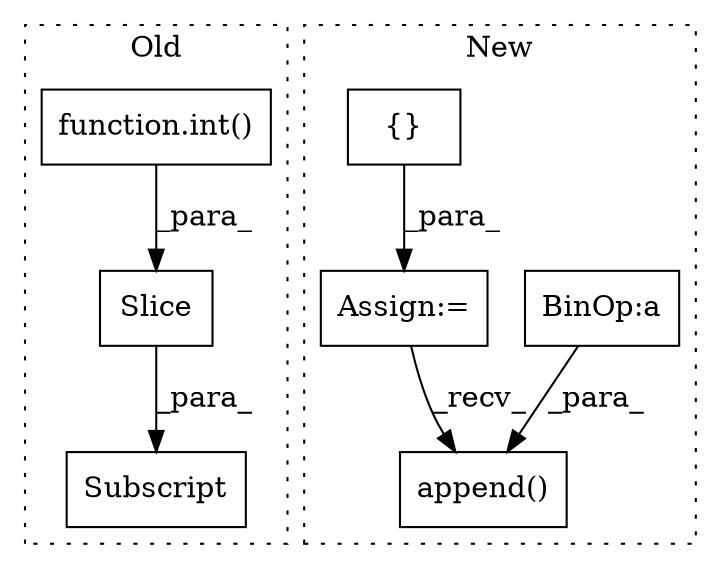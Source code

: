 digraph G {
subgraph cluster0 {
1 [label="Slice" a="80" s="4554" l="40" shape="box"];
5 [label="Subscript" a="63" s="4533,0" l="63,0" shape="box"];
6 [label="function.int()" a="75" s="4556,4592" l="5,2" shape="box"];
label = "Old";
style="dotted";
}
subgraph cluster1 {
2 [label="append()" a="75" s="3801,3868" l="24,2" shape="box"];
3 [label="BinOp:a" a="82" s="3837" l="3" shape="box"];
4 [label="{}" a="59" s="3627,3627" l="2,1" shape="box"];
7 [label="Assign:=" a="68" s="3624" l="3" shape="box"];
label = "New";
style="dotted";
}
1 -> 5 [label="_para_"];
3 -> 2 [label="_para_"];
4 -> 7 [label="_para_"];
6 -> 1 [label="_para_"];
7 -> 2 [label="_recv_"];
}